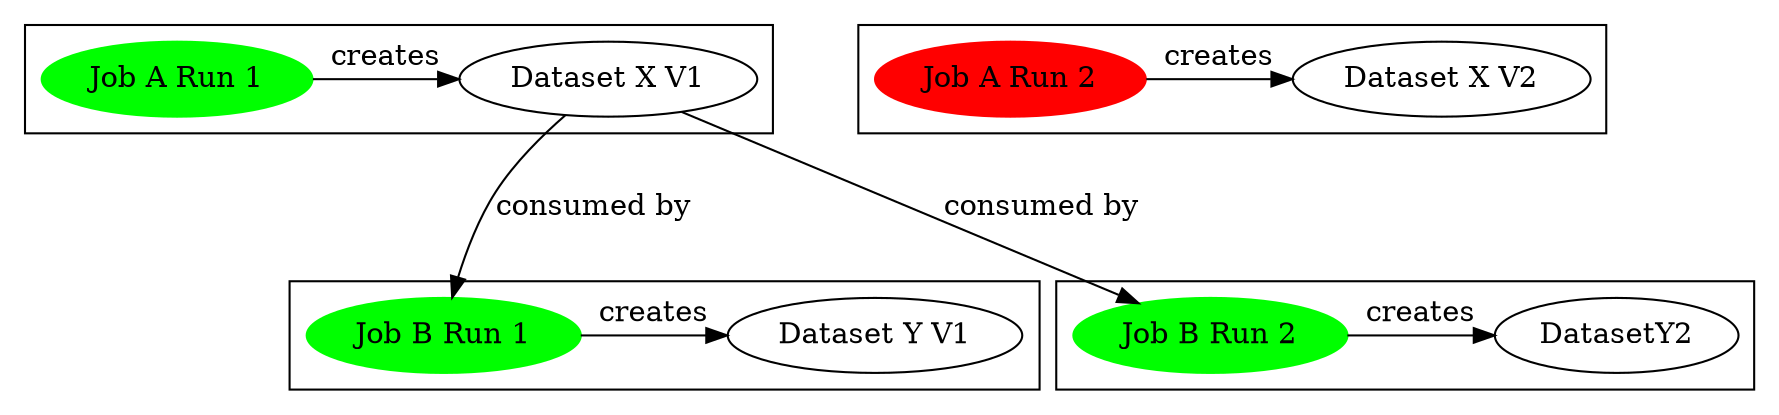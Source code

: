 digraph JobFailed {
    ranksep = 1;
    rankdir = TB;
    newrank = "true";
    subgraph cluster0 {
        rank = "same";
        JobA1 [color = green,style = filled,label = "Job A Run 1"];
        DatasetX1 [label = "Dataset X V1"];
        JobA1 -> DatasetX1 [label = "creates"];
    }
    subgraph cluster1 {
        rank = "same";
        DatasetY1 [label = "Dataset Y V1"];
        JobB1 [color = green,style = filled,label = "Job B Run 1"];
        DatasetX1 -> JobB1 [label = "consumed by"];
        JobB1 -> DatasetY1 [label = "creates"];
    }
    subgraph cluster2 {
        rank = "same";
        JobA2 [color = red,style = filled,label = "Job A Run 2"];
        DatasetX2 [label = "Dataset X V2"];
        JobA2 -> DatasetX2 [label = "creates"];
    }
    subgraph cluster3 {
        rank = "same";
        JobB2 [color = green,style = filled,label = "Job B Run 2"];
        DatasetX1 -> JobB2 [label = "consumed by"];
        JobB2 -> DatasetY2 [label = "creates"];
    }
}
